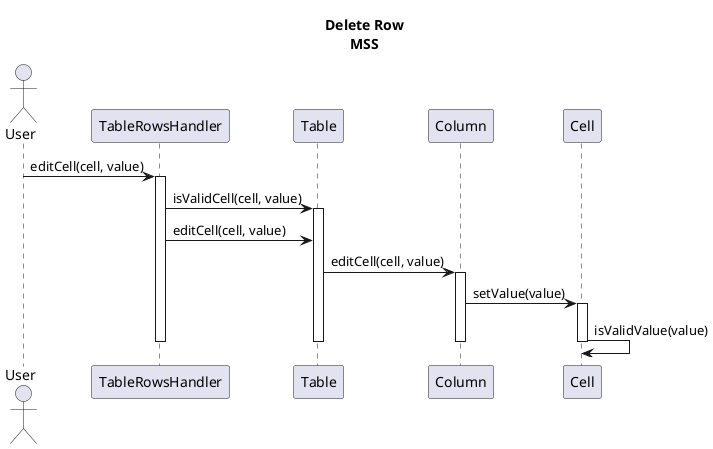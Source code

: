 @startuml
title Delete Row\nMSS
Actor User

User -> TableRowsHandler: editCell(cell, value)
activate TableRowsHandler

TableRowsHandler -> Table: isValidCell(cell, value)
activate Table
TableRowsHandler -> Table: editCell(cell, value)

Table -> Column: editCell(cell, value)
activate Column
Column -> Cell: setValue(value)
activate Cell
Cell -> Cell: isValidValue(value)
deactivate Cell
deactivate Column

deactivate Table

deactivate TableRowsHandler
@enduml